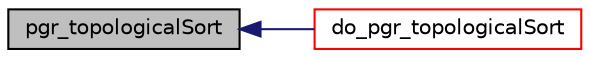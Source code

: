 digraph "pgr_topologicalSort"
{
  edge [fontname="Helvetica",fontsize="10",labelfontname="Helvetica",labelfontsize="10"];
  node [fontname="Helvetica",fontsize="10",shape=record];
  rankdir="LR";
  Node19 [label="pgr_topologicalSort",height=0.2,width=0.4,color="black", fillcolor="grey75", style="filled", fontcolor="black"];
  Node19 -> Node20 [dir="back",color="midnightblue",fontsize="10",style="solid",fontname="Helvetica"];
  Node20 [label="do_pgr_topologicalSort",height=0.2,width=0.4,color="red", fillcolor="white", style="filled",URL="$topologicalSort__driver_8h.html#a7c8b7b11a3fd2ff2f5817abd91c766ab"];
}
